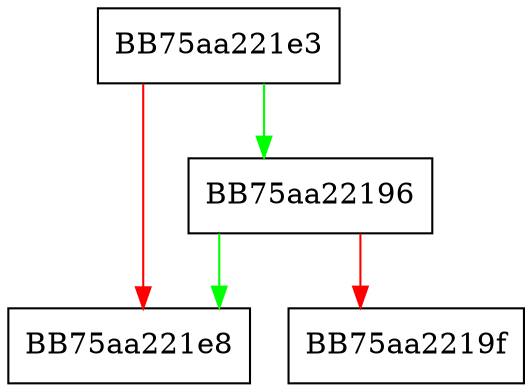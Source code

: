 digraph FUN_75aa221e3 {
  node [shape="box"];
  graph [splines=ortho];
  BB75aa22196 -> BB75aa221e8 [color="green"];
  BB75aa22196 -> BB75aa2219f [color="red"];
  BB75aa221e3 -> BB75aa22196 [color="green"];
  BB75aa221e3 -> BB75aa221e8 [color="red"];
}